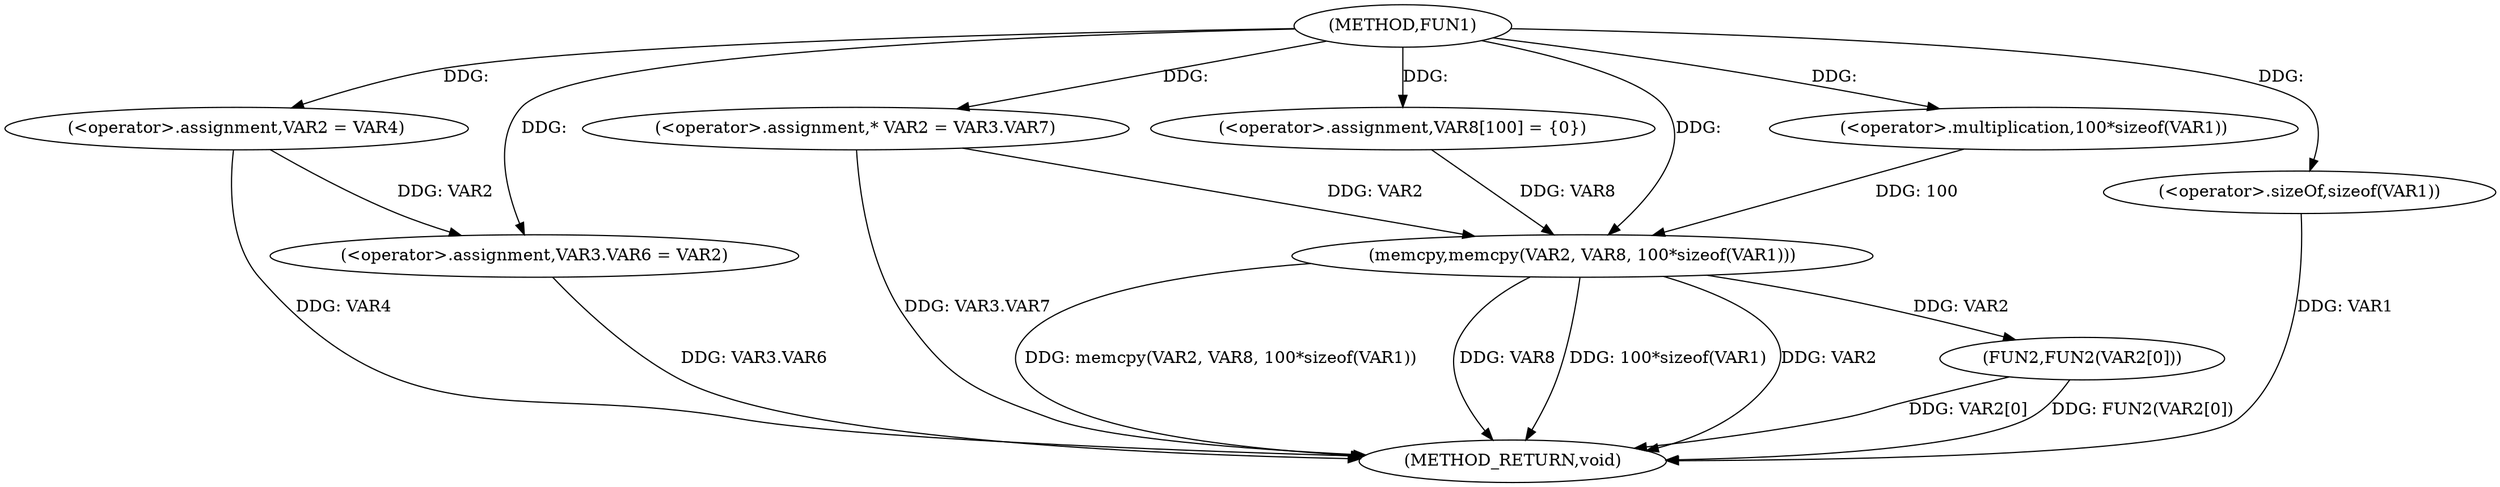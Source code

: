 digraph FUN1 {  
"1000100" [label = "(METHOD,FUN1)" ]
"1000136" [label = "(METHOD_RETURN,void)" ]
"1000106" [label = "(<operator>.assignment,VAR2 = VAR4)" ]
"1000109" [label = "(<operator>.assignment,VAR3.VAR6 = VAR2)" ]
"1000116" [label = "(<operator>.assignment,* VAR2 = VAR3.VAR7)" ]
"1000123" [label = "(<operator>.assignment,VAR8[100] = {0})" ]
"1000125" [label = "(memcpy,memcpy(VAR2, VAR8, 100*sizeof(VAR1)))" ]
"1000128" [label = "(<operator>.multiplication,100*sizeof(VAR1))" ]
"1000130" [label = "(<operator>.sizeOf,sizeof(VAR1))" ]
"1000132" [label = "(FUN2,FUN2(VAR2[0]))" ]
  "1000125" -> "1000136"  [ label = "DDG: memcpy(VAR2, VAR8, 100*sizeof(VAR1))"] 
  "1000106" -> "1000136"  [ label = "DDG: VAR4"] 
  "1000125" -> "1000136"  [ label = "DDG: VAR8"] 
  "1000116" -> "1000136"  [ label = "DDG: VAR3.VAR7"] 
  "1000132" -> "1000136"  [ label = "DDG: VAR2[0]"] 
  "1000109" -> "1000136"  [ label = "DDG: VAR3.VAR6"] 
  "1000125" -> "1000136"  [ label = "DDG: 100*sizeof(VAR1)"] 
  "1000130" -> "1000136"  [ label = "DDG: VAR1"] 
  "1000125" -> "1000136"  [ label = "DDG: VAR2"] 
  "1000132" -> "1000136"  [ label = "DDG: FUN2(VAR2[0])"] 
  "1000100" -> "1000106"  [ label = "DDG: "] 
  "1000106" -> "1000109"  [ label = "DDG: VAR2"] 
  "1000100" -> "1000109"  [ label = "DDG: "] 
  "1000100" -> "1000116"  [ label = "DDG: "] 
  "1000100" -> "1000123"  [ label = "DDG: "] 
  "1000116" -> "1000125"  [ label = "DDG: VAR2"] 
  "1000100" -> "1000125"  [ label = "DDG: "] 
  "1000123" -> "1000125"  [ label = "DDG: VAR8"] 
  "1000128" -> "1000125"  [ label = "DDG: 100"] 
  "1000100" -> "1000128"  [ label = "DDG: "] 
  "1000100" -> "1000130"  [ label = "DDG: "] 
  "1000125" -> "1000132"  [ label = "DDG: VAR2"] 
}
